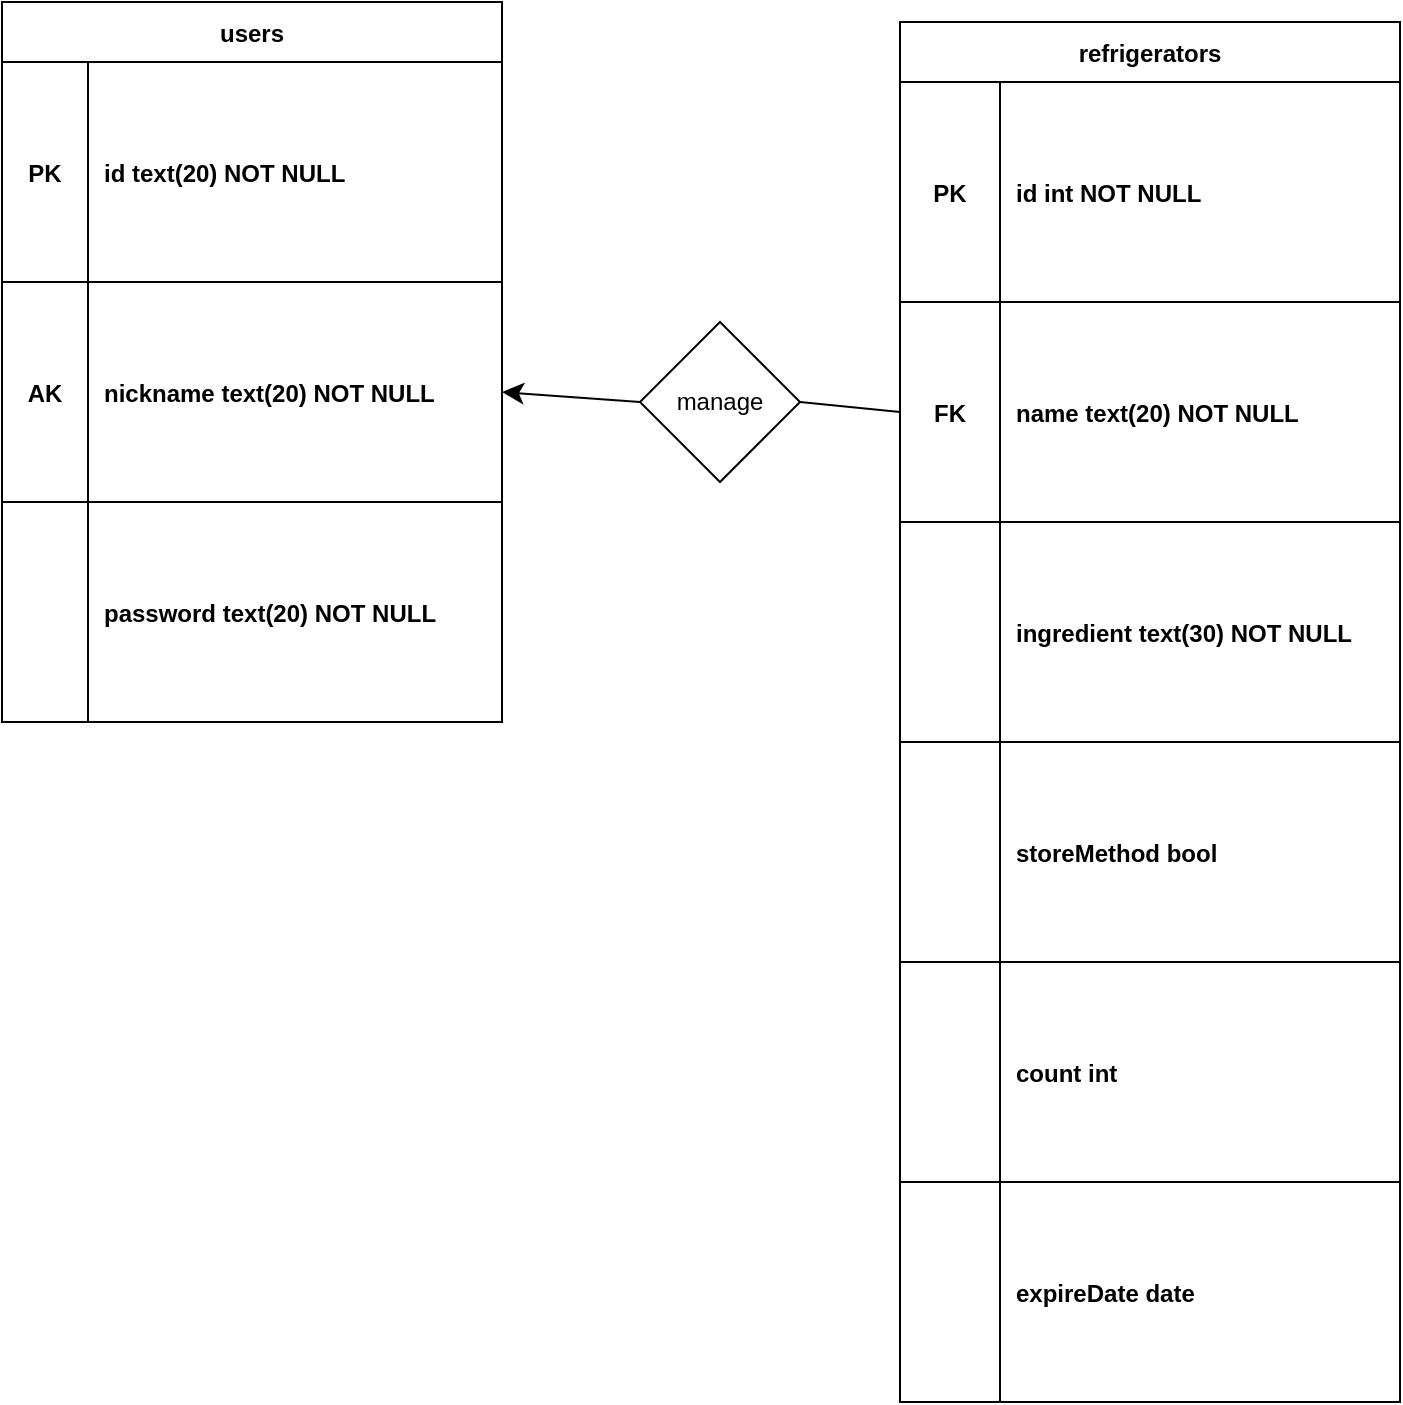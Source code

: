 <mxfile version="24.4.2" type="github">
  <diagram id="R2lEEEUBdFMjLlhIrx00" name="Page-1">
    <mxGraphModel dx="714" dy="803" grid="1" gridSize="10" guides="1" tooltips="1" connect="1" arrows="1" fold="1" page="1" pageScale="1" pageWidth="850" pageHeight="1100" math="0" shadow="0" extFonts="Permanent Marker^https://fonts.googleapis.com/css?family=Permanent+Marker">
      <root>
        <mxCell id="0" />
        <mxCell id="1" parent="0" />
        <mxCell id="UPcJB4WVgScmo6bHeXyi-27" value="refrigerators" style="shape=table;startSize=30;container=1;collapsible=1;childLayout=tableLayout;fixedRows=1;rowLines=0;fontStyle=1;align=center;resizeLast=1;" parent="1" vertex="1">
          <mxGeometry x="560" y="80" width="250" height="690" as="geometry" />
        </mxCell>
        <mxCell id="UPcJB4WVgScmo6bHeXyi-28" value="" style="shape=partialRectangle;collapsible=0;dropTarget=0;pointerEvents=0;fillColor=none;points=[[0,0.5],[1,0.5]];portConstraint=eastwest;top=0;left=0;right=0;bottom=1;" parent="UPcJB4WVgScmo6bHeXyi-27" vertex="1">
          <mxGeometry y="30" width="250" height="110" as="geometry" />
        </mxCell>
        <mxCell id="UPcJB4WVgScmo6bHeXyi-29" value="PK" style="shape=partialRectangle;overflow=hidden;connectable=0;fillColor=none;top=0;left=0;bottom=0;right=0;fontStyle=1;" parent="UPcJB4WVgScmo6bHeXyi-28" vertex="1">
          <mxGeometry width="50" height="110" as="geometry">
            <mxRectangle width="50" height="110" as="alternateBounds" />
          </mxGeometry>
        </mxCell>
        <mxCell id="UPcJB4WVgScmo6bHeXyi-30" value="id int NOT NULL" style="shape=partialRectangle;overflow=hidden;connectable=0;fillColor=none;top=0;left=0;bottom=0;right=0;align=left;spacingLeft=6;fontStyle=1;" parent="UPcJB4WVgScmo6bHeXyi-28" vertex="1">
          <mxGeometry x="50" width="200" height="110" as="geometry">
            <mxRectangle width="200" height="110" as="alternateBounds" />
          </mxGeometry>
        </mxCell>
        <mxCell id="HC_zBbcEmZhZvAT-Wqn3-40" style="shape=partialRectangle;collapsible=0;dropTarget=0;pointerEvents=0;fillColor=none;points=[[0,0.5],[1,0.5]];portConstraint=eastwest;top=0;left=0;right=0;bottom=1;" parent="UPcJB4WVgScmo6bHeXyi-27" vertex="1">
          <mxGeometry y="140" width="250" height="110" as="geometry" />
        </mxCell>
        <mxCell id="HC_zBbcEmZhZvAT-Wqn3-41" value="FK" style="shape=partialRectangle;overflow=hidden;connectable=0;fillColor=none;top=0;left=0;bottom=0;right=0;fontStyle=1;" parent="HC_zBbcEmZhZvAT-Wqn3-40" vertex="1">
          <mxGeometry width="50" height="110" as="geometry">
            <mxRectangle width="50" height="110" as="alternateBounds" />
          </mxGeometry>
        </mxCell>
        <mxCell id="HC_zBbcEmZhZvAT-Wqn3-42" value="name text(20) NOT NULL" style="shape=partialRectangle;overflow=hidden;connectable=0;fillColor=none;top=0;left=0;bottom=0;right=0;align=left;spacingLeft=6;fontStyle=1;" parent="HC_zBbcEmZhZvAT-Wqn3-40" vertex="1">
          <mxGeometry x="50" width="200" height="110" as="geometry">
            <mxRectangle width="200" height="110" as="alternateBounds" />
          </mxGeometry>
        </mxCell>
        <mxCell id="HC_zBbcEmZhZvAT-Wqn3-55" style="shape=partialRectangle;collapsible=0;dropTarget=0;pointerEvents=0;fillColor=none;points=[[0,0.5],[1,0.5]];portConstraint=eastwest;top=0;left=0;right=0;bottom=1;" parent="UPcJB4WVgScmo6bHeXyi-27" vertex="1">
          <mxGeometry y="250" width="250" height="110" as="geometry" />
        </mxCell>
        <mxCell id="HC_zBbcEmZhZvAT-Wqn3-56" style="shape=partialRectangle;overflow=hidden;connectable=0;fillColor=none;top=0;left=0;bottom=0;right=0;fontStyle=1;" parent="HC_zBbcEmZhZvAT-Wqn3-55" vertex="1">
          <mxGeometry width="50" height="110" as="geometry">
            <mxRectangle width="50" height="110" as="alternateBounds" />
          </mxGeometry>
        </mxCell>
        <mxCell id="HC_zBbcEmZhZvAT-Wqn3-57" value="ingredient text(30) NOT NULL" style="shape=partialRectangle;overflow=hidden;connectable=0;fillColor=none;top=0;left=0;bottom=0;right=0;align=left;spacingLeft=6;fontStyle=1;" parent="HC_zBbcEmZhZvAT-Wqn3-55" vertex="1">
          <mxGeometry x="50" width="200" height="110" as="geometry">
            <mxRectangle width="200" height="110" as="alternateBounds" />
          </mxGeometry>
        </mxCell>
        <mxCell id="0b3itNWsif_IOZ8m9yCP-1" style="shape=partialRectangle;collapsible=0;dropTarget=0;pointerEvents=0;fillColor=none;points=[[0,0.5],[1,0.5]];portConstraint=eastwest;top=0;left=0;right=0;bottom=1;" vertex="1" parent="UPcJB4WVgScmo6bHeXyi-27">
          <mxGeometry y="360" width="250" height="110" as="geometry" />
        </mxCell>
        <mxCell id="0b3itNWsif_IOZ8m9yCP-2" style="shape=partialRectangle;overflow=hidden;connectable=0;fillColor=none;top=0;left=0;bottom=0;right=0;fontStyle=1;" vertex="1" parent="0b3itNWsif_IOZ8m9yCP-1">
          <mxGeometry width="50" height="110" as="geometry">
            <mxRectangle width="50" height="110" as="alternateBounds" />
          </mxGeometry>
        </mxCell>
        <mxCell id="0b3itNWsif_IOZ8m9yCP-3" value="storeMethod bool" style="shape=partialRectangle;overflow=hidden;connectable=0;fillColor=none;top=0;left=0;bottom=0;right=0;align=left;spacingLeft=6;fontStyle=1;" vertex="1" parent="0b3itNWsif_IOZ8m9yCP-1">
          <mxGeometry x="50" width="200" height="110" as="geometry">
            <mxRectangle width="200" height="110" as="alternateBounds" />
          </mxGeometry>
        </mxCell>
        <mxCell id="HC_zBbcEmZhZvAT-Wqn3-61" style="shape=partialRectangle;collapsible=0;dropTarget=0;pointerEvents=0;fillColor=none;points=[[0,0.5],[1,0.5]];portConstraint=eastwest;top=0;left=0;right=0;bottom=1;" parent="UPcJB4WVgScmo6bHeXyi-27" vertex="1">
          <mxGeometry y="470" width="250" height="110" as="geometry" />
        </mxCell>
        <mxCell id="HC_zBbcEmZhZvAT-Wqn3-62" style="shape=partialRectangle;overflow=hidden;connectable=0;fillColor=none;top=0;left=0;bottom=0;right=0;fontStyle=1;" parent="HC_zBbcEmZhZvAT-Wqn3-61" vertex="1">
          <mxGeometry width="50" height="110" as="geometry">
            <mxRectangle width="50" height="110" as="alternateBounds" />
          </mxGeometry>
        </mxCell>
        <mxCell id="HC_zBbcEmZhZvAT-Wqn3-63" value="count int" style="shape=partialRectangle;overflow=hidden;connectable=0;fillColor=none;top=0;left=0;bottom=0;right=0;align=left;spacingLeft=6;fontStyle=1;" parent="HC_zBbcEmZhZvAT-Wqn3-61" vertex="1">
          <mxGeometry x="50" width="200" height="110" as="geometry">
            <mxRectangle width="200" height="110" as="alternateBounds" />
          </mxGeometry>
        </mxCell>
        <mxCell id="UPcJB4WVgScmo6bHeXyi-31" value="" style="shape=partialRectangle;collapsible=0;dropTarget=0;pointerEvents=0;fillColor=none;points=[[0,0.5],[1,0.5]];portConstraint=eastwest;top=0;left=0;right=0;bottom=0;dashed=1;" parent="UPcJB4WVgScmo6bHeXyi-27" vertex="1">
          <mxGeometry y="580" width="250" height="110" as="geometry" />
        </mxCell>
        <mxCell id="UPcJB4WVgScmo6bHeXyi-32" value="" style="shape=partialRectangle;overflow=hidden;connectable=0;fillColor=none;top=0;left=0;bottom=0;right=0;fontStyle=1" parent="UPcJB4WVgScmo6bHeXyi-31" vertex="1">
          <mxGeometry width="50" height="110" as="geometry">
            <mxRectangle width="50" height="110" as="alternateBounds" />
          </mxGeometry>
        </mxCell>
        <mxCell id="UPcJB4WVgScmo6bHeXyi-33" value="expireDate date" style="shape=partialRectangle;overflow=hidden;connectable=0;fillColor=none;top=0;left=0;bottom=0;right=0;align=left;spacingLeft=6;fontStyle=1" parent="UPcJB4WVgScmo6bHeXyi-31" vertex="1">
          <mxGeometry x="50" width="200" height="110" as="geometry">
            <mxRectangle width="200" height="110" as="alternateBounds" />
          </mxGeometry>
        </mxCell>
        <mxCell id="UPcJB4WVgScmo6bHeXyi-38" value="" style="endArrow=classic;html=1;rounded=0;fontSize=12;startSize=8;endSize=8;curved=1;entryX=1;entryY=0.5;entryDx=0;entryDy=0;exitX=0;exitY=0.5;exitDx=0;exitDy=0;" parent="1" source="UPcJB4WVgScmo6bHeXyi-39" target="HC_zBbcEmZhZvAT-Wqn3-34" edge="1">
          <mxGeometry width="50" height="50" relative="1" as="geometry">
            <mxPoint x="460" y="370" as="sourcePoint" />
            <mxPoint x="510" y="320" as="targetPoint" />
          </mxGeometry>
        </mxCell>
        <mxCell id="UPcJB4WVgScmo6bHeXyi-39" value="manage" style="rhombus;whiteSpace=wrap;html=1;" parent="1" vertex="1">
          <mxGeometry x="430" y="230" width="80" height="80" as="geometry" />
        </mxCell>
        <mxCell id="UPcJB4WVgScmo6bHeXyi-43" value="" style="endArrow=none;html=1;rounded=0;fontSize=12;startSize=8;endSize=8;curved=1;entryX=1;entryY=0.5;entryDx=0;entryDy=0;exitX=0;exitY=0.5;exitDx=0;exitDy=0;" parent="1" source="HC_zBbcEmZhZvAT-Wqn3-40" target="UPcJB4WVgScmo6bHeXyi-39" edge="1">
          <mxGeometry width="50" height="50" relative="1" as="geometry">
            <mxPoint x="460" y="370" as="sourcePoint" />
            <mxPoint x="510" y="310" as="targetPoint" />
          </mxGeometry>
        </mxCell>
        <mxCell id="C-vyLk0tnHw3VtMMgP7b-23" value="users" style="shape=table;startSize=30;container=1;collapsible=1;childLayout=tableLayout;fixedRows=1;rowLines=0;fontStyle=1;align=center;resizeLast=1;" parent="1" vertex="1">
          <mxGeometry x="111" y="70" width="250" height="360" as="geometry" />
        </mxCell>
        <mxCell id="C-vyLk0tnHw3VtMMgP7b-24" value="" style="shape=partialRectangle;collapsible=0;dropTarget=0;pointerEvents=0;fillColor=none;points=[[0,0.5],[1,0.5]];portConstraint=eastwest;top=0;left=0;right=0;bottom=1;" parent="C-vyLk0tnHw3VtMMgP7b-23" vertex="1">
          <mxGeometry y="30" width="250" height="110" as="geometry" />
        </mxCell>
        <mxCell id="C-vyLk0tnHw3VtMMgP7b-25" value="PK" style="shape=partialRectangle;overflow=hidden;connectable=0;fillColor=none;top=0;left=0;bottom=0;right=0;fontStyle=1;" parent="C-vyLk0tnHw3VtMMgP7b-24" vertex="1">
          <mxGeometry width="43" height="110" as="geometry">
            <mxRectangle width="43" height="110" as="alternateBounds" />
          </mxGeometry>
        </mxCell>
        <mxCell id="C-vyLk0tnHw3VtMMgP7b-26" value="id text(20) NOT NULL " style="shape=partialRectangle;overflow=hidden;connectable=0;fillColor=none;top=0;left=0;bottom=0;right=0;align=left;spacingLeft=6;fontStyle=1;" parent="C-vyLk0tnHw3VtMMgP7b-24" vertex="1">
          <mxGeometry x="43" width="207" height="110" as="geometry">
            <mxRectangle width="207" height="110" as="alternateBounds" />
          </mxGeometry>
        </mxCell>
        <mxCell id="HC_zBbcEmZhZvAT-Wqn3-34" style="shape=partialRectangle;collapsible=0;dropTarget=0;pointerEvents=0;fillColor=none;points=[[0,0.5],[1,0.5]];portConstraint=eastwest;top=0;left=0;right=0;bottom=1;" parent="C-vyLk0tnHw3VtMMgP7b-23" vertex="1">
          <mxGeometry y="140" width="250" height="110" as="geometry" />
        </mxCell>
        <mxCell id="HC_zBbcEmZhZvAT-Wqn3-35" value="AK" style="shape=partialRectangle;overflow=hidden;connectable=0;fillColor=none;top=0;left=0;bottom=0;right=0;fontStyle=1;" parent="HC_zBbcEmZhZvAT-Wqn3-34" vertex="1">
          <mxGeometry width="43" height="110" as="geometry">
            <mxRectangle width="43" height="110" as="alternateBounds" />
          </mxGeometry>
        </mxCell>
        <mxCell id="HC_zBbcEmZhZvAT-Wqn3-36" value="nickname text(20) NOT NULL" style="shape=partialRectangle;overflow=hidden;connectable=0;fillColor=none;top=0;left=0;bottom=0;right=0;align=left;spacingLeft=6;fontStyle=1;" parent="HC_zBbcEmZhZvAT-Wqn3-34" vertex="1">
          <mxGeometry x="43" width="207" height="110" as="geometry">
            <mxRectangle width="207" height="110" as="alternateBounds" />
          </mxGeometry>
        </mxCell>
        <mxCell id="C-vyLk0tnHw3VtMMgP7b-27" value="" style="shape=partialRectangle;collapsible=0;dropTarget=0;pointerEvents=0;fillColor=none;points=[[0,0.5],[1,0.5]];portConstraint=eastwest;top=0;left=0;right=0;bottom=0;dashed=1;" parent="C-vyLk0tnHw3VtMMgP7b-23" vertex="1">
          <mxGeometry y="250" width="250" height="110" as="geometry" />
        </mxCell>
        <mxCell id="C-vyLk0tnHw3VtMMgP7b-28" value="" style="shape=partialRectangle;overflow=hidden;connectable=0;fillColor=none;top=0;left=0;bottom=0;right=0;fontStyle=1" parent="C-vyLk0tnHw3VtMMgP7b-27" vertex="1">
          <mxGeometry width="43" height="110" as="geometry">
            <mxRectangle width="43" height="110" as="alternateBounds" />
          </mxGeometry>
        </mxCell>
        <mxCell id="C-vyLk0tnHw3VtMMgP7b-29" value="password text(20) NOT NULL" style="shape=partialRectangle;overflow=hidden;connectable=0;fillColor=none;top=0;left=0;bottom=0;right=0;align=left;spacingLeft=6;fontStyle=1" parent="C-vyLk0tnHw3VtMMgP7b-27" vertex="1">
          <mxGeometry x="43" width="207" height="110" as="geometry">
            <mxRectangle width="207" height="110" as="alternateBounds" />
          </mxGeometry>
        </mxCell>
      </root>
    </mxGraphModel>
  </diagram>
</mxfile>
